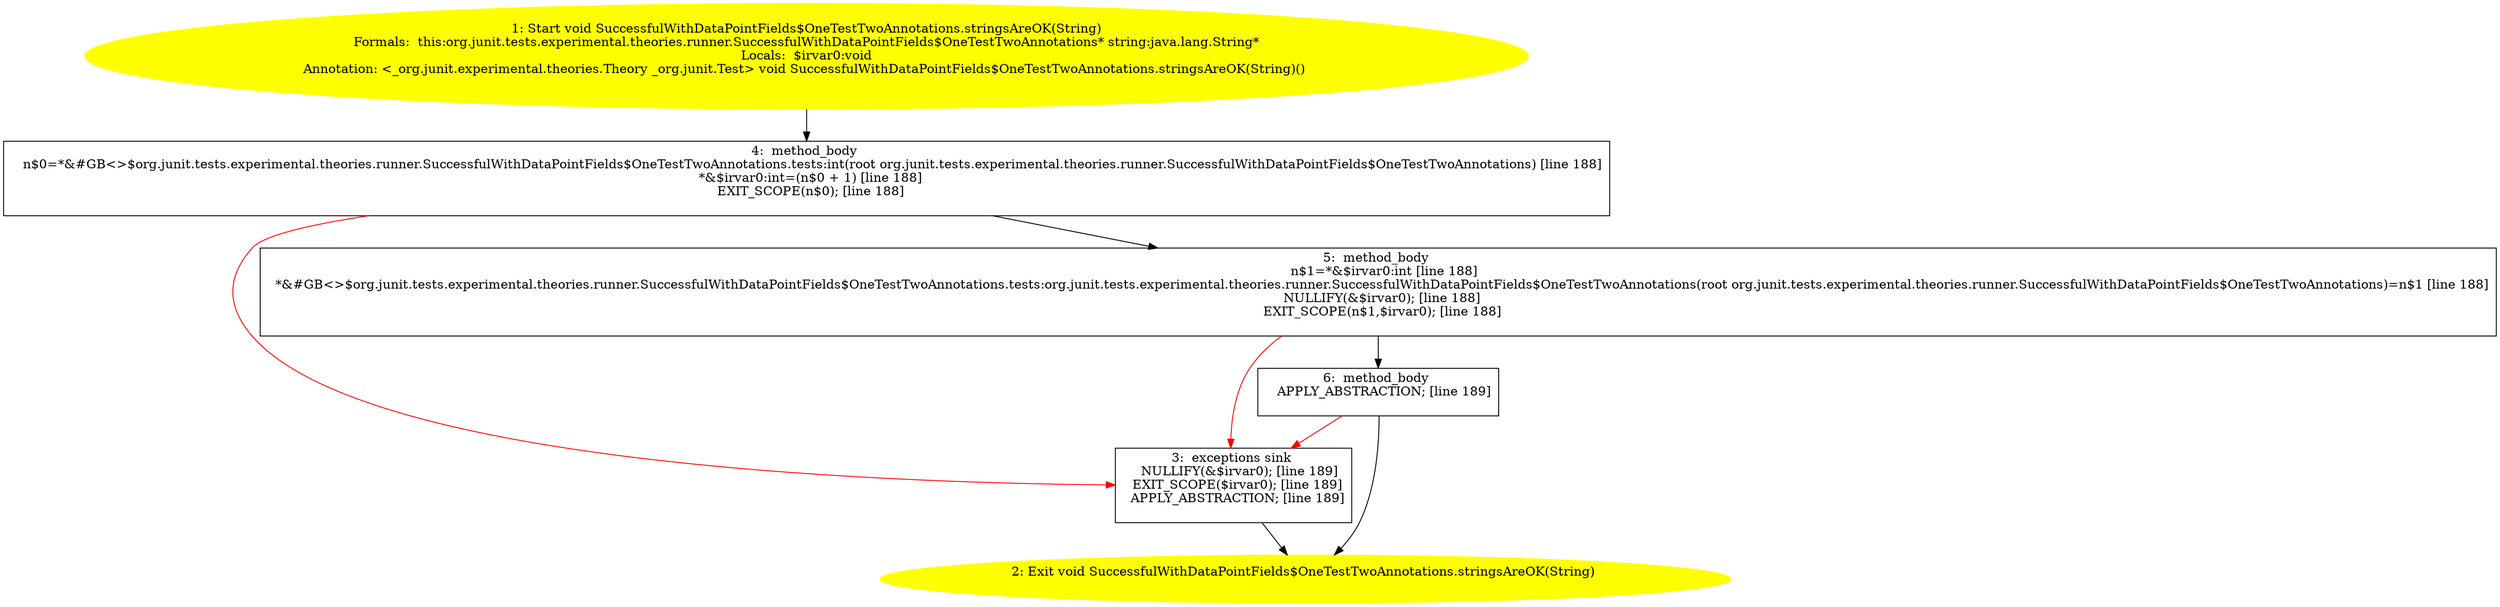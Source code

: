 /* @generated */
digraph cfg {
"org.junit.tests.experimental.theories.runner.SuccessfulWithDataPointFields$OneTestTwoAnnotations.str.7b818b6399bbb7ae217bc5d8f6a82e52_1" [label="1: Start void SuccessfulWithDataPointFields$OneTestTwoAnnotations.stringsAreOK(String)\nFormals:  this:org.junit.tests.experimental.theories.runner.SuccessfulWithDataPointFields$OneTestTwoAnnotations* string:java.lang.String*\nLocals:  $irvar0:void\nAnnotation: <_org.junit.experimental.theories.Theory _org.junit.Test> void SuccessfulWithDataPointFields$OneTestTwoAnnotations.stringsAreOK(String)() \n  " color=yellow style=filled]
	

	 "org.junit.tests.experimental.theories.runner.SuccessfulWithDataPointFields$OneTestTwoAnnotations.str.7b818b6399bbb7ae217bc5d8f6a82e52_1" -> "org.junit.tests.experimental.theories.runner.SuccessfulWithDataPointFields$OneTestTwoAnnotations.str.7b818b6399bbb7ae217bc5d8f6a82e52_4" ;
"org.junit.tests.experimental.theories.runner.SuccessfulWithDataPointFields$OneTestTwoAnnotations.str.7b818b6399bbb7ae217bc5d8f6a82e52_2" [label="2: Exit void SuccessfulWithDataPointFields$OneTestTwoAnnotations.stringsAreOK(String) \n  " color=yellow style=filled]
	

"org.junit.tests.experimental.theories.runner.SuccessfulWithDataPointFields$OneTestTwoAnnotations.str.7b818b6399bbb7ae217bc5d8f6a82e52_3" [label="3:  exceptions sink \n   NULLIFY(&$irvar0); [line 189]\n  EXIT_SCOPE($irvar0); [line 189]\n  APPLY_ABSTRACTION; [line 189]\n " shape="box"]
	

	 "org.junit.tests.experimental.theories.runner.SuccessfulWithDataPointFields$OneTestTwoAnnotations.str.7b818b6399bbb7ae217bc5d8f6a82e52_3" -> "org.junit.tests.experimental.theories.runner.SuccessfulWithDataPointFields$OneTestTwoAnnotations.str.7b818b6399bbb7ae217bc5d8f6a82e52_2" ;
"org.junit.tests.experimental.theories.runner.SuccessfulWithDataPointFields$OneTestTwoAnnotations.str.7b818b6399bbb7ae217bc5d8f6a82e52_4" [label="4:  method_body \n   n$0=*&#GB<>$org.junit.tests.experimental.theories.runner.SuccessfulWithDataPointFields$OneTestTwoAnnotations.tests:int(root org.junit.tests.experimental.theories.runner.SuccessfulWithDataPointFields$OneTestTwoAnnotations) [line 188]\n  *&$irvar0:int=(n$0 + 1) [line 188]\n  EXIT_SCOPE(n$0); [line 188]\n " shape="box"]
	

	 "org.junit.tests.experimental.theories.runner.SuccessfulWithDataPointFields$OneTestTwoAnnotations.str.7b818b6399bbb7ae217bc5d8f6a82e52_4" -> "org.junit.tests.experimental.theories.runner.SuccessfulWithDataPointFields$OneTestTwoAnnotations.str.7b818b6399bbb7ae217bc5d8f6a82e52_5" ;
	 "org.junit.tests.experimental.theories.runner.SuccessfulWithDataPointFields$OneTestTwoAnnotations.str.7b818b6399bbb7ae217bc5d8f6a82e52_4" -> "org.junit.tests.experimental.theories.runner.SuccessfulWithDataPointFields$OneTestTwoAnnotations.str.7b818b6399bbb7ae217bc5d8f6a82e52_3" [color="red" ];
"org.junit.tests.experimental.theories.runner.SuccessfulWithDataPointFields$OneTestTwoAnnotations.str.7b818b6399bbb7ae217bc5d8f6a82e52_5" [label="5:  method_body \n   n$1=*&$irvar0:int [line 188]\n  *&#GB<>$org.junit.tests.experimental.theories.runner.SuccessfulWithDataPointFields$OneTestTwoAnnotations.tests:org.junit.tests.experimental.theories.runner.SuccessfulWithDataPointFields$OneTestTwoAnnotations(root org.junit.tests.experimental.theories.runner.SuccessfulWithDataPointFields$OneTestTwoAnnotations)=n$1 [line 188]\n  NULLIFY(&$irvar0); [line 188]\n  EXIT_SCOPE(n$1,$irvar0); [line 188]\n " shape="box"]
	

	 "org.junit.tests.experimental.theories.runner.SuccessfulWithDataPointFields$OneTestTwoAnnotations.str.7b818b6399bbb7ae217bc5d8f6a82e52_5" -> "org.junit.tests.experimental.theories.runner.SuccessfulWithDataPointFields$OneTestTwoAnnotations.str.7b818b6399bbb7ae217bc5d8f6a82e52_6" ;
	 "org.junit.tests.experimental.theories.runner.SuccessfulWithDataPointFields$OneTestTwoAnnotations.str.7b818b6399bbb7ae217bc5d8f6a82e52_5" -> "org.junit.tests.experimental.theories.runner.SuccessfulWithDataPointFields$OneTestTwoAnnotations.str.7b818b6399bbb7ae217bc5d8f6a82e52_3" [color="red" ];
"org.junit.tests.experimental.theories.runner.SuccessfulWithDataPointFields$OneTestTwoAnnotations.str.7b818b6399bbb7ae217bc5d8f6a82e52_6" [label="6:  method_body \n   APPLY_ABSTRACTION; [line 189]\n " shape="box"]
	

	 "org.junit.tests.experimental.theories.runner.SuccessfulWithDataPointFields$OneTestTwoAnnotations.str.7b818b6399bbb7ae217bc5d8f6a82e52_6" -> "org.junit.tests.experimental.theories.runner.SuccessfulWithDataPointFields$OneTestTwoAnnotations.str.7b818b6399bbb7ae217bc5d8f6a82e52_2" ;
	 "org.junit.tests.experimental.theories.runner.SuccessfulWithDataPointFields$OneTestTwoAnnotations.str.7b818b6399bbb7ae217bc5d8f6a82e52_6" -> "org.junit.tests.experimental.theories.runner.SuccessfulWithDataPointFields$OneTestTwoAnnotations.str.7b818b6399bbb7ae217bc5d8f6a82e52_3" [color="red" ];
}
